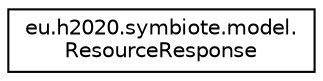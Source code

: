 digraph "Graphical Class Hierarchy"
{
  edge [fontname="Helvetica",fontsize="10",labelfontname="Helvetica",labelfontsize="10"];
  node [fontname="Helvetica",fontsize="10",shape=record];
  rankdir="LR";
  Node1 [label="eu.h2020.symbiote.model.\lResourceResponse",height=0.2,width=0.4,color="black", fillcolor="white", style="filled",URL="$classeu_1_1h2020_1_1symbiote_1_1model_1_1ResourceResponse.html"];
}
